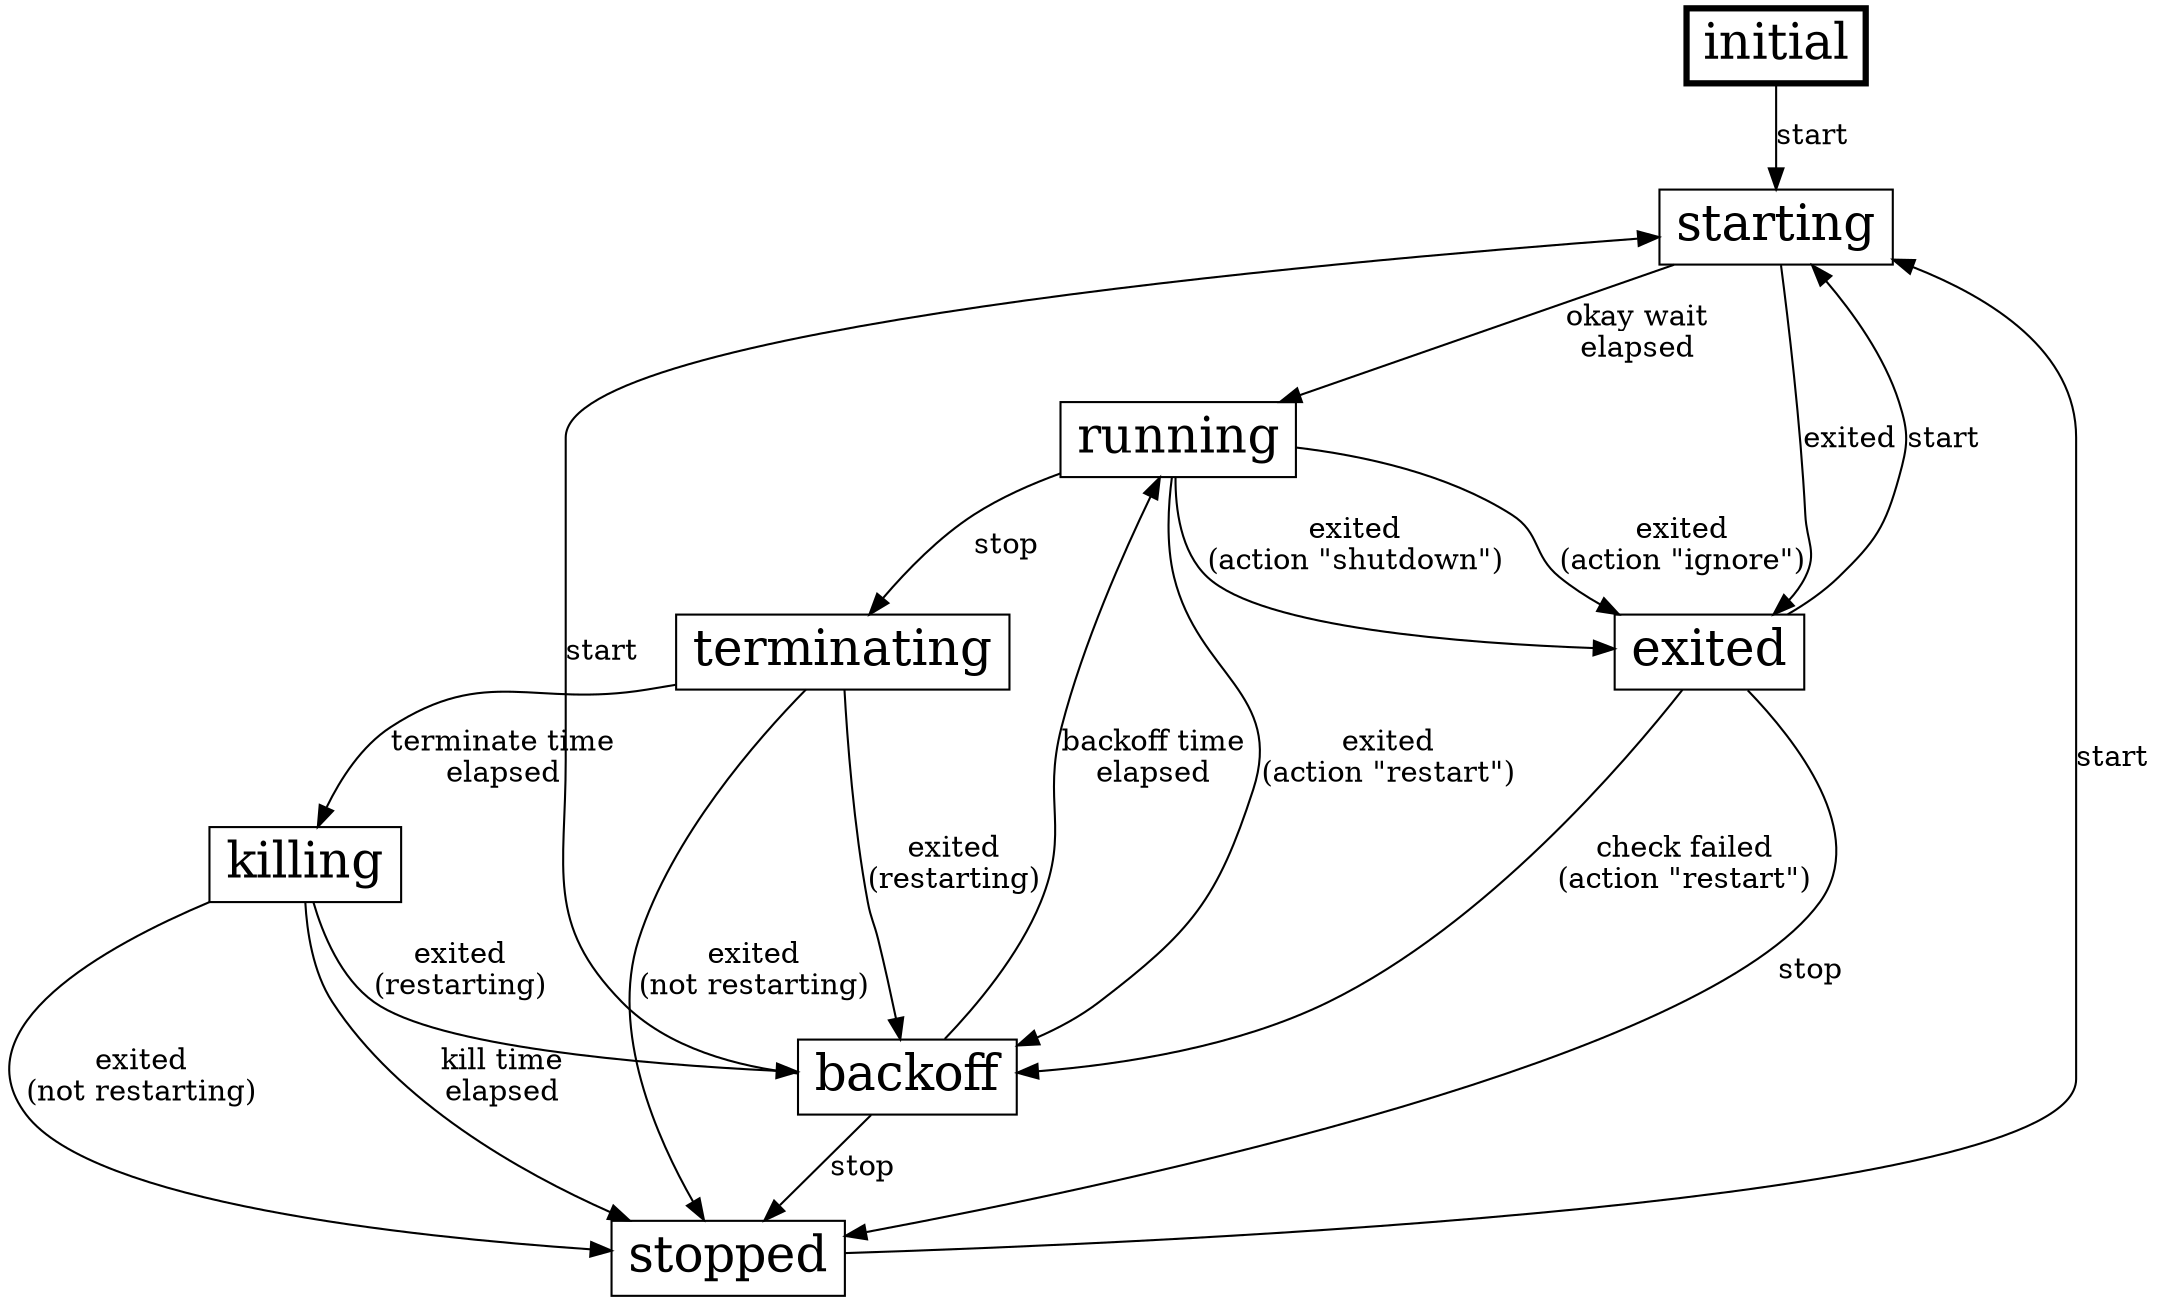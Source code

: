 # Create SVG with the following graphviz command:
#
# dot -Tsvg internal/overlord/servstate/state-diagram.dot -o ./internal/overlord/servstate/state-diagram.svg

digraph service_state_machine {
    node [penwidth=3 shape=box fontsize=24] initial
    node [penwidth=1]
    initial -> starting [label="start"]
    starting -> running [label="okay wait\nelapsed"]
    running -> terminating [label="stop"]
    terminating -> killing [label="terminate time\nelapsed"]
    {terminating, killing} -> stopped [label="exited\n(not restarting)"]
    {terminating, killing} -> backoff [label="exited\n(restarting)"]
    exited -> stopped [label="stop"]
    starting -> exited [label="exited"]
    {backoff, stopped, exited} -> starting [label="start"]
    running -> exited [label="exited\n(action \"ignore\")"]
    running -> exited [label="exited\n(action \"shutdown\")"]
    running -> backoff [label="exited\n(action \"restart\")"]
    backoff -> stopped [label="stop"]
    backoff -> running [label="backoff time\nelapsed"]
    killing -> stopped [label="kill time\nelapsed"]
    exited -> backoff [label="check failed\n(action \"restart\")"]
}
